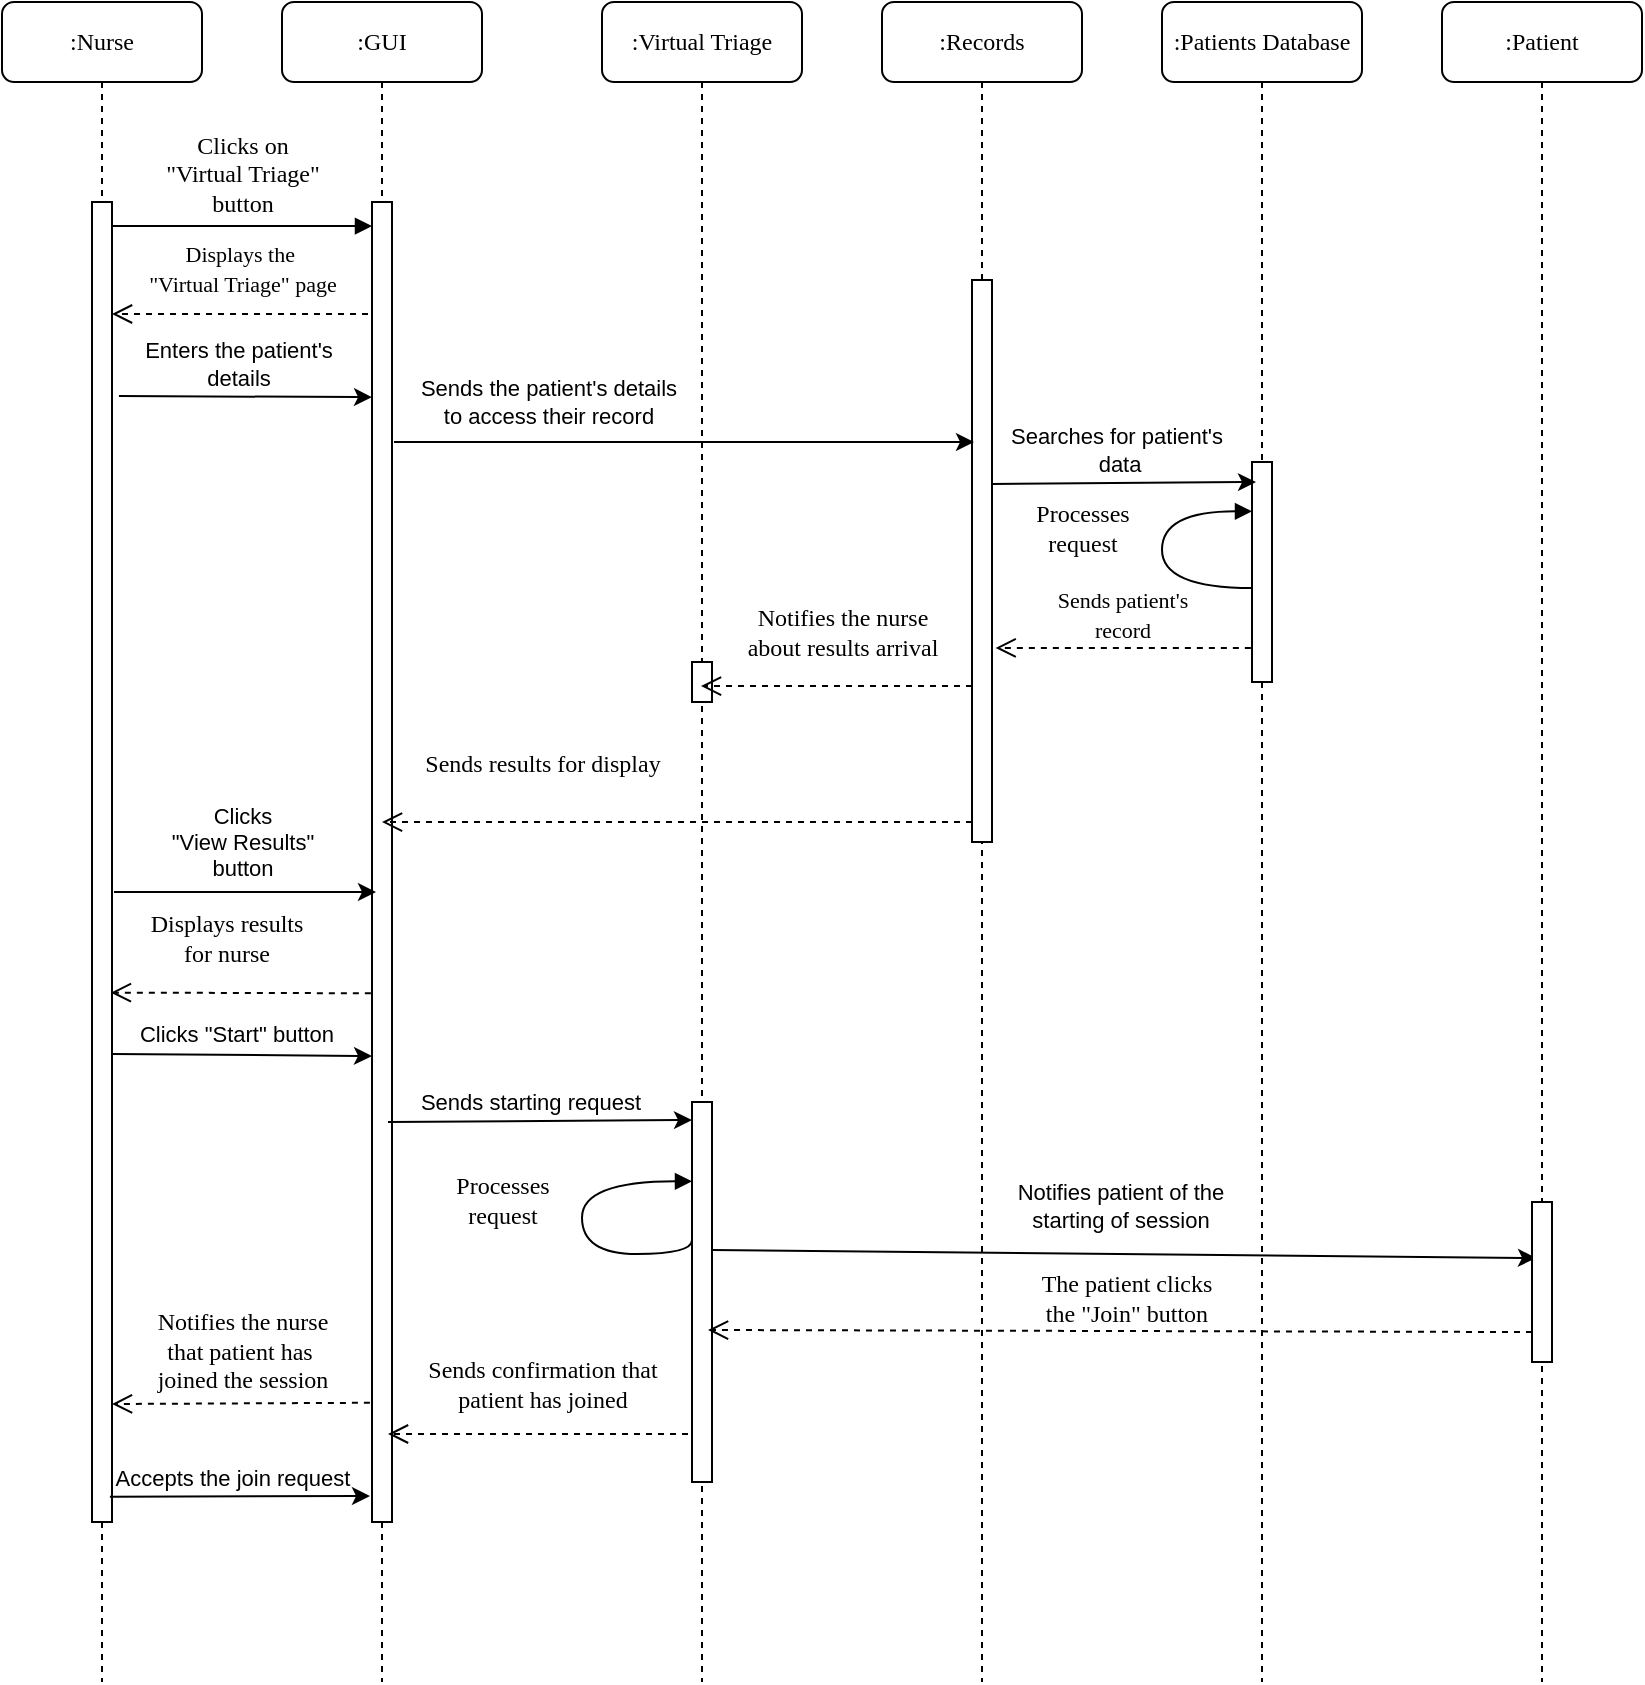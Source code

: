 <mxfile version="24.8.4">
  <diagram name="Page-1" id="13e1069c-82ec-6db2-03f1-153e76fe0fe0">
    <mxGraphModel dx="1213" dy="663" grid="1" gridSize="10" guides="1" tooltips="1" connect="1" arrows="1" fold="1" page="1" pageScale="1" pageWidth="1100" pageHeight="850" background="none" math="0" shadow="0">
      <root>
        <mxCell id="0" />
        <mxCell id="1" parent="0" />
        <mxCell id="7baba1c4bc27f4b0-2" value=":GUI" style="shape=umlLifeline;perimeter=lifelinePerimeter;whiteSpace=wrap;html=1;container=1;collapsible=0;recursiveResize=0;outlineConnect=0;rounded=1;shadow=0;comic=0;labelBackgroundColor=none;strokeWidth=1;fontFamily=Verdana;fontSize=12;align=center;" parent="1" vertex="1">
          <mxGeometry x="240" y="80" width="100" height="840" as="geometry" />
        </mxCell>
        <mxCell id="7baba1c4bc27f4b0-10" value="" style="html=1;points=[];perimeter=orthogonalPerimeter;rounded=0;shadow=0;comic=0;labelBackgroundColor=none;strokeWidth=1;fontFamily=Verdana;fontSize=12;align=center;" parent="7baba1c4bc27f4b0-2" vertex="1">
          <mxGeometry x="45" y="100" width="10" height="660" as="geometry" />
        </mxCell>
        <mxCell id="7baba1c4bc27f4b0-3" value=":Virtual Triage" style="shape=umlLifeline;perimeter=lifelinePerimeter;whiteSpace=wrap;html=1;container=1;collapsible=0;recursiveResize=0;outlineConnect=0;rounded=1;shadow=0;comic=0;labelBackgroundColor=none;strokeWidth=1;fontFamily=Verdana;fontSize=12;align=center;" parent="1" vertex="1">
          <mxGeometry x="400" y="80" width="100" height="840" as="geometry" />
        </mxCell>
        <mxCell id="7baba1c4bc27f4b0-13" value="" style="html=1;points=[];perimeter=orthogonalPerimeter;rounded=0;shadow=0;comic=0;labelBackgroundColor=none;strokeWidth=1;fontFamily=Verdana;fontSize=12;align=center;" parent="7baba1c4bc27f4b0-3" vertex="1">
          <mxGeometry x="45" y="330" width="10" height="20" as="geometry" />
        </mxCell>
        <mxCell id="BnOWhrEO1M733YUDJ6N0-16" value="Notifies the nurse &lt;br&gt;about results arrival" style="html=1;verticalAlign=bottom;endArrow=open;dashed=1;endSize=8;labelBackgroundColor=none;fontFamily=Verdana;fontSize=12;exitX=-0.057;exitY=0.927;exitDx=0;exitDy=0;exitPerimeter=0;" parent="7baba1c4bc27f4b0-3" edge="1">
          <mxGeometry x="-0.037" y="-10" relative="1" as="geometry">
            <mxPoint x="49.5" y="342.02" as="targetPoint" />
            <mxPoint x="185.0" y="342.02" as="sourcePoint" />
            <mxPoint as="offset" />
          </mxGeometry>
        </mxCell>
        <mxCell id="BnOWhrEO1M733YUDJ6N0-26" value="" style="html=1;points=[];perimeter=orthogonalPerimeter;rounded=0;shadow=0;comic=0;labelBackgroundColor=none;strokeWidth=1;fontFamily=Verdana;fontSize=12;align=center;" parent="7baba1c4bc27f4b0-3" vertex="1">
          <mxGeometry x="45" y="550" width="10" height="190" as="geometry" />
        </mxCell>
        <mxCell id="BnOWhrEO1M733YUDJ6N0-29" value="Processes&lt;br&gt;request" style="html=1;verticalAlign=bottom;endArrow=block;labelBackgroundColor=none;fontFamily=Verdana;fontSize=12;elbow=vertical;edgeStyle=orthogonalEdgeStyle;curved=1;entryX=1;entryY=0.286;entryPerimeter=0;exitX=0;exitY=0.567;exitDx=0;exitDy=0;exitPerimeter=0;" parent="7baba1c4bc27f4b0-3" edge="1">
          <mxGeometry x="-0.061" y="40" relative="1" as="geometry">
            <mxPoint x="45" y="619.03" as="sourcePoint" />
            <mxPoint x="45" y="589.67" as="targetPoint" />
            <Array as="points">
              <mxPoint x="45" y="626" />
              <mxPoint x="-10" y="626" />
              <mxPoint x="-10" y="590" />
            </Array>
            <mxPoint as="offset" />
          </mxGeometry>
        </mxCell>
        <mxCell id="7baba1c4bc27f4b0-4" value=":Records" style="shape=umlLifeline;perimeter=lifelinePerimeter;whiteSpace=wrap;html=1;container=1;collapsible=0;recursiveResize=0;outlineConnect=0;rounded=1;shadow=0;comic=0;labelBackgroundColor=none;strokeWidth=1;fontFamily=Verdana;fontSize=12;align=center;" parent="1" vertex="1">
          <mxGeometry x="540" y="80" width="100" height="840" as="geometry" />
        </mxCell>
        <mxCell id="BnOWhrEO1M733YUDJ6N0-18" value="Sends results for display" style="html=1;verticalAlign=bottom;endArrow=open;dashed=1;endSize=8;labelBackgroundColor=none;fontFamily=Verdana;fontSize=12;exitX=-0.057;exitY=0.927;exitDx=0;exitDy=0;exitPerimeter=0;" parent="7baba1c4bc27f4b0-4" target="7baba1c4bc27f4b0-2" edge="1">
          <mxGeometry x="0.458" y="-20" relative="1" as="geometry">
            <mxPoint x="-90" y="410" as="targetPoint" />
            <mxPoint x="45.0" y="410.02" as="sourcePoint" />
            <mxPoint as="offset" />
          </mxGeometry>
        </mxCell>
        <mxCell id="7baba1c4bc27f4b0-5" value=":Patients Database" style="shape=umlLifeline;perimeter=lifelinePerimeter;whiteSpace=wrap;html=1;container=1;collapsible=0;recursiveResize=0;outlineConnect=0;rounded=1;shadow=0;comic=0;labelBackgroundColor=none;strokeWidth=1;fontFamily=Verdana;fontSize=12;align=center;" parent="1" vertex="1">
          <mxGeometry x="680" y="80" width="100" height="840" as="geometry" />
        </mxCell>
        <mxCell id="7baba1c4bc27f4b0-19" value="" style="html=1;points=[];perimeter=orthogonalPerimeter;rounded=0;shadow=0;comic=0;labelBackgroundColor=none;strokeWidth=1;fontFamily=Verdana;fontSize=12;align=center;" parent="7baba1c4bc27f4b0-5" vertex="1">
          <mxGeometry x="45" y="230" width="10" height="110" as="geometry" />
        </mxCell>
        <mxCell id="7baba1c4bc27f4b0-39" value="Processes&lt;br&gt;request" style="html=1;verticalAlign=bottom;endArrow=block;labelBackgroundColor=none;fontFamily=Verdana;fontSize=12;elbow=vertical;edgeStyle=orthogonalEdgeStyle;curved=1;entryX=1;entryY=0.286;entryPerimeter=0;" parent="7baba1c4bc27f4b0-5" source="7baba1c4bc27f4b0-19" edge="1">
          <mxGeometry x="-0.096" y="40" relative="1" as="geometry">
            <mxPoint x="40" y="293" as="sourcePoint" />
            <mxPoint x="45.0" y="254.67" as="targetPoint" />
            <Array as="points">
              <mxPoint y="293" />
              <mxPoint y="255" />
            </Array>
            <mxPoint as="offset" />
          </mxGeometry>
        </mxCell>
        <mxCell id="7baba1c4bc27f4b0-8" value=":Nurse" style="shape=umlLifeline;perimeter=lifelinePerimeter;whiteSpace=wrap;html=1;container=1;collapsible=0;recursiveResize=0;outlineConnect=0;rounded=1;shadow=0;comic=0;labelBackgroundColor=none;strokeWidth=1;fontFamily=Verdana;fontSize=12;align=center;" parent="1" vertex="1">
          <mxGeometry x="100" y="80" width="100" height="840" as="geometry" />
        </mxCell>
        <mxCell id="7baba1c4bc27f4b0-9" value="" style="html=1;points=[];perimeter=orthogonalPerimeter;rounded=0;shadow=0;comic=0;labelBackgroundColor=none;strokeWidth=1;fontFamily=Verdana;fontSize=12;align=center;" parent="7baba1c4bc27f4b0-8" vertex="1">
          <mxGeometry x="45" y="100" width="10" height="660" as="geometry" />
        </mxCell>
        <mxCell id="BnOWhrEO1M733YUDJ6N0-38" value="Notifies the nurse&lt;br&gt;that patient has&amp;nbsp;&lt;br&gt;joined the session&lt;div&gt;&lt;br/&gt;&lt;/div&gt;" style="html=1;verticalAlign=bottom;endArrow=open;dashed=1;endSize=8;labelBackgroundColor=none;fontFamily=Verdana;fontSize=12;exitX=-0.105;exitY=0.982;exitDx=0;exitDy=0;exitPerimeter=0;" parent="7baba1c4bc27f4b0-8" edge="1">
          <mxGeometry x="-0.007" y="12" relative="1" as="geometry">
            <mxPoint x="55" y="701" as="targetPoint" />
            <mxPoint x="183.95" y="700.38" as="sourcePoint" />
            <mxPoint as="offset" />
          </mxGeometry>
        </mxCell>
        <mxCell id="7baba1c4bc27f4b0-16" value="" style="html=1;points=[];perimeter=orthogonalPerimeter;rounded=0;shadow=0;comic=0;labelBackgroundColor=none;strokeWidth=1;fontFamily=Verdana;fontSize=12;align=center;" parent="1" vertex="1">
          <mxGeometry x="585" y="219" width="10" height="281" as="geometry" />
        </mxCell>
        <mxCell id="7baba1c4bc27f4b0-11" value="Clicks on &lt;br&gt;&quot;Virtual Triage&quot;&lt;br&gt;button" style="html=1;verticalAlign=bottom;endArrow=block;entryX=0;entryY=0;labelBackgroundColor=none;fontFamily=Verdana;fontSize=12;edgeStyle=elbowEdgeStyle;elbow=vertical;" parent="1" edge="1">
          <mxGeometry x="0.0" y="2" relative="1" as="geometry">
            <mxPoint x="155" y="192.048" as="sourcePoint" />
            <mxPoint x="285" y="192" as="targetPoint" />
            <mxPoint as="offset" />
          </mxGeometry>
        </mxCell>
        <mxCell id="BnOWhrEO1M733YUDJ6N0-2" value="&lt;font style=&quot;font-size: 11px;&quot;&gt;Displays the&amp;nbsp;&lt;br&gt;&quot;Virtual Triage&quot; page&lt;/font&gt;" style="html=1;verticalAlign=bottom;endArrow=open;dashed=1;endSize=8;labelBackgroundColor=none;fontFamily=Verdana;fontSize=12;" parent="1" edge="1">
          <mxGeometry x="-0.016" y="-6" relative="1" as="geometry">
            <mxPoint x="155" y="236" as="targetPoint" />
            <mxPoint x="283" y="236" as="sourcePoint" />
            <mxPoint as="offset" />
          </mxGeometry>
        </mxCell>
        <mxCell id="BnOWhrEO1M733YUDJ6N0-3" value="" style="endArrow=classic;html=1;rounded=0;entryX=-0.248;entryY=0.346;entryDx=0;entryDy=0;entryPerimeter=0;" parent="1" edge="1">
          <mxGeometry width="50" height="50" relative="1" as="geometry">
            <mxPoint x="158.48" y="277" as="sourcePoint" />
            <mxPoint x="285" y="277.58" as="targetPoint" />
          </mxGeometry>
        </mxCell>
        <mxCell id="BnOWhrEO1M733YUDJ6N0-4" value="Enters the patient&#39;s&lt;br&gt;details" style="edgeLabel;html=1;align=center;verticalAlign=middle;resizable=0;points=[];" parent="BnOWhrEO1M733YUDJ6N0-3" vertex="1" connectable="0">
          <mxGeometry x="0.119" y="1" relative="1" as="geometry">
            <mxPoint x="-12" y="-16" as="offset" />
          </mxGeometry>
        </mxCell>
        <mxCell id="BnOWhrEO1M733YUDJ6N0-5" value="" style="endArrow=classic;html=1;rounded=0;exitX=1.5;exitY=0.522;exitDx=0;exitDy=0;exitPerimeter=0;" parent="1" edge="1">
          <mxGeometry width="50" height="50" relative="1" as="geometry">
            <mxPoint x="296" y="300.06" as="sourcePoint" />
            <mxPoint x="586" y="300" as="targetPoint" />
          </mxGeometry>
        </mxCell>
        <mxCell id="BnOWhrEO1M733YUDJ6N0-6" value="Sends the patient&#39;s details&lt;br&gt;&amp;nbsp;to access their record&amp;nbsp;" style="edgeLabel;html=1;align=center;verticalAlign=middle;resizable=0;points=[];" parent="BnOWhrEO1M733YUDJ6N0-5" vertex="1" connectable="0">
          <mxGeometry x="-0.402" relative="1" as="geometry">
            <mxPoint x="-10" y="-20" as="offset" />
          </mxGeometry>
        </mxCell>
        <mxCell id="BnOWhrEO1M733YUDJ6N0-7" value="" style="endArrow=classic;html=1;rounded=0;" parent="1" edge="1">
          <mxGeometry width="50" height="50" relative="1" as="geometry">
            <mxPoint x="595" y="321" as="sourcePoint" />
            <mxPoint x="727" y="320" as="targetPoint" />
          </mxGeometry>
        </mxCell>
        <mxCell id="BnOWhrEO1M733YUDJ6N0-14" value="Searches for patient&#39;s&lt;br&gt;&amp;nbsp;data" style="edgeLabel;html=1;align=center;verticalAlign=middle;resizable=0;points=[];" parent="BnOWhrEO1M733YUDJ6N0-7" vertex="1" connectable="0">
          <mxGeometry x="-0.042" y="1" relative="1" as="geometry">
            <mxPoint x="-1" y="-16" as="offset" />
          </mxGeometry>
        </mxCell>
        <mxCell id="BnOWhrEO1M733YUDJ6N0-15" value="&lt;font style=&quot;font-size: 11px;&quot;&gt;Sends patient&#39;s&lt;br&gt;record&lt;/font&gt;" style="html=1;verticalAlign=bottom;endArrow=open;dashed=1;endSize=8;labelBackgroundColor=none;fontFamily=Verdana;fontSize=12;entryX=1.181;entryY=0.95;entryDx=0;entryDy=0;entryPerimeter=0;exitX=-0.057;exitY=0.927;exitDx=0;exitDy=0;exitPerimeter=0;" parent="1" edge="1">
          <mxGeometry relative="1" as="geometry">
            <mxPoint x="596.81" y="402.95" as="targetPoint" />
            <mxPoint x="724.43" y="402.97" as="sourcePoint" />
          </mxGeometry>
        </mxCell>
        <mxCell id="BnOWhrEO1M733YUDJ6N0-19" value="Displays results &lt;br&gt;for nurse" style="html=1;verticalAlign=bottom;endArrow=open;dashed=1;endSize=8;labelBackgroundColor=none;fontFamily=Verdana;fontSize=12;exitX=-0.057;exitY=0.943;exitDx=0;exitDy=0;exitPerimeter=0;entryX=0.943;entryY=0.878;entryDx=0;entryDy=0;entryPerimeter=0;" parent="1" edge="1">
          <mxGeometry x="0.107" y="-10" relative="1" as="geometry">
            <mxPoint x="154.43" y="575.32" as="targetPoint" />
            <mxPoint x="284.43" y="575.63" as="sourcePoint" />
            <mxPoint as="offset" />
          </mxGeometry>
        </mxCell>
        <mxCell id="BnOWhrEO1M733YUDJ6N0-20" value="" style="endArrow=classic;html=1;rounded=0;" parent="1" edge="1">
          <mxGeometry width="50" height="50" relative="1" as="geometry">
            <mxPoint x="156" y="525" as="sourcePoint" />
            <mxPoint x="287" y="525" as="targetPoint" />
          </mxGeometry>
        </mxCell>
        <mxCell id="BnOWhrEO1M733YUDJ6N0-21" value="Clicks &lt;br&gt;&quot;View Results&quot; &lt;br&gt;button" style="edgeLabel;html=1;align=center;verticalAlign=middle;resizable=0;points=[];" parent="BnOWhrEO1M733YUDJ6N0-20" vertex="1" connectable="0">
          <mxGeometry x="0.568" y="-1" relative="1" as="geometry">
            <mxPoint x="-39" y="-26" as="offset" />
          </mxGeometry>
        </mxCell>
        <mxCell id="BnOWhrEO1M733YUDJ6N0-23" value="" style="endArrow=classic;html=1;rounded=0;" parent="1" edge="1">
          <mxGeometry width="50" height="50" relative="1" as="geometry">
            <mxPoint x="155" y="606" as="sourcePoint" />
            <mxPoint x="285" y="607" as="targetPoint" />
          </mxGeometry>
        </mxCell>
        <mxCell id="BnOWhrEO1M733YUDJ6N0-24" value="Clicks &quot;Start&quot; button" style="edgeLabel;html=1;align=center;verticalAlign=middle;resizable=0;points=[];" parent="BnOWhrEO1M733YUDJ6N0-23" vertex="1" connectable="0">
          <mxGeometry x="0.139" y="-1" relative="1" as="geometry">
            <mxPoint x="-12" y="-12" as="offset" />
          </mxGeometry>
        </mxCell>
        <mxCell id="BnOWhrEO1M733YUDJ6N0-25" value="" style="endArrow=classic;html=1;rounded=0;" parent="1" edge="1">
          <mxGeometry width="50" height="50" relative="1" as="geometry">
            <mxPoint x="293" y="640" as="sourcePoint" />
            <mxPoint x="445" y="639" as="targetPoint" />
          </mxGeometry>
        </mxCell>
        <mxCell id="BnOWhrEO1M733YUDJ6N0-27" value="Sends starting request" style="edgeLabel;html=1;align=center;verticalAlign=middle;resizable=0;points=[];" parent="BnOWhrEO1M733YUDJ6N0-25" vertex="1" connectable="0">
          <mxGeometry x="-0.066" y="2" relative="1" as="geometry">
            <mxPoint y="-8" as="offset" />
          </mxGeometry>
        </mxCell>
        <mxCell id="BnOWhrEO1M733YUDJ6N0-30" value="" style="endArrow=classic;html=1;rounded=0;entryX=0.2;entryY=0.35;entryDx=0;entryDy=0;entryPerimeter=0;" parent="1" target="BnOWhrEO1M733YUDJ6N0-33" edge="1">
          <mxGeometry width="50" height="50" relative="1" as="geometry">
            <mxPoint x="455" y="704" as="sourcePoint" />
            <mxPoint x="590" y="680" as="targetPoint" />
          </mxGeometry>
        </mxCell>
        <mxCell id="BnOWhrEO1M733YUDJ6N0-34" value="Notifies patient of the &lt;br&gt;starting of session" style="edgeLabel;html=1;align=center;verticalAlign=middle;resizable=0;points=[];" parent="BnOWhrEO1M733YUDJ6N0-30" vertex="1" connectable="0">
          <mxGeometry x="0.008" relative="1" as="geometry">
            <mxPoint x="-4" y="-24" as="offset" />
          </mxGeometry>
        </mxCell>
        <mxCell id="BnOWhrEO1M733YUDJ6N0-31" value=":Patient" style="shape=umlLifeline;perimeter=lifelinePerimeter;whiteSpace=wrap;html=1;container=1;collapsible=0;recursiveResize=0;outlineConnect=0;rounded=1;shadow=0;comic=0;labelBackgroundColor=none;strokeWidth=1;fontFamily=Verdana;fontSize=12;align=center;" parent="1" vertex="1">
          <mxGeometry x="820" y="80" width="100" height="840" as="geometry" />
        </mxCell>
        <mxCell id="BnOWhrEO1M733YUDJ6N0-33" value="" style="rounded=0;whiteSpace=wrap;html=1;" parent="BnOWhrEO1M733YUDJ6N0-31" vertex="1">
          <mxGeometry x="45" y="600" width="10" height="80" as="geometry" />
        </mxCell>
        <mxCell id="BnOWhrEO1M733YUDJ6N0-35" value="The patient clicks &lt;br&gt;the &quot;Join&quot; button" style="html=1;verticalAlign=bottom;endArrow=open;dashed=1;endSize=8;labelBackgroundColor=none;fontFamily=Verdana;fontSize=12;exitX=-0.057;exitY=0.927;exitDx=0;exitDy=0;exitPerimeter=0;entryX=0.8;entryY=0.6;entryDx=0;entryDy=0;entryPerimeter=0;" parent="1" target="BnOWhrEO1M733YUDJ6N0-26" edge="1">
          <mxGeometry x="-0.012" relative="1" as="geometry">
            <mxPoint x="452" y="744" as="targetPoint" />
            <mxPoint x="865.0" y="745.02" as="sourcePoint" />
            <mxPoint as="offset" />
          </mxGeometry>
        </mxCell>
        <mxCell id="BnOWhrEO1M733YUDJ6N0-37" value="Sends confirmation that&lt;br&gt;patient has joined" style="html=1;verticalAlign=bottom;endArrow=open;dashed=1;endSize=8;labelBackgroundColor=none;fontFamily=Verdana;fontSize=12;" parent="1" edge="1">
          <mxGeometry x="-0.027" y="-8" relative="1" as="geometry">
            <mxPoint x="293" y="796" as="targetPoint" />
            <mxPoint x="443" y="796" as="sourcePoint" />
            <mxPoint as="offset" />
          </mxGeometry>
        </mxCell>
        <mxCell id="BnOWhrEO1M733YUDJ6N0-41" value="" style="endArrow=classic;html=1;rounded=0;exitX=0.895;exitY=0.99;exitDx=0;exitDy=0;exitPerimeter=0;" parent="1" edge="1">
          <mxGeometry width="50" height="50" relative="1" as="geometry">
            <mxPoint x="153.95" y="827.4" as="sourcePoint" />
            <mxPoint x="284" y="827" as="targetPoint" />
          </mxGeometry>
        </mxCell>
        <mxCell id="BnOWhrEO1M733YUDJ6N0-42" value="Accepts the join request" style="edgeLabel;html=1;align=center;verticalAlign=middle;resizable=0;points=[];" parent="BnOWhrEO1M733YUDJ6N0-41" vertex="1" connectable="0">
          <mxGeometry x="0.014" y="-1" relative="1" as="geometry">
            <mxPoint x="-5" y="-10" as="offset" />
          </mxGeometry>
        </mxCell>
      </root>
    </mxGraphModel>
  </diagram>
</mxfile>
